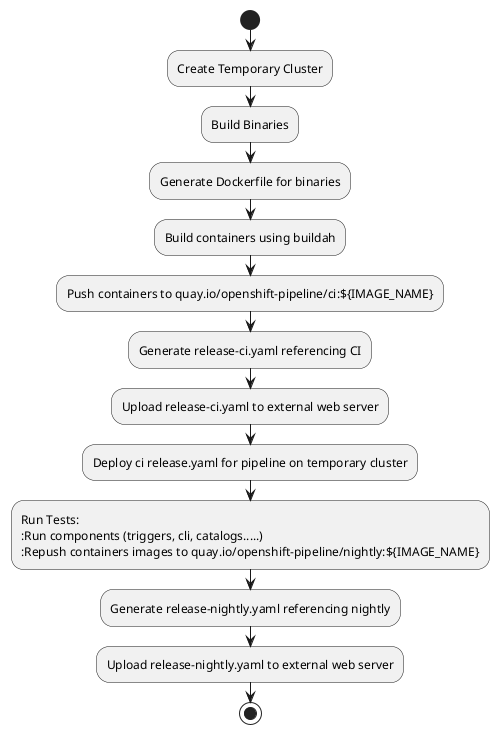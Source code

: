 @startuml
start
 :Create Temporary Cluster;
 :Build Binaries;
 :Generate Dockerfile for binaries;
 :Build containers using buildah;
 :Push containers to quay.io/openshift-pipeline/ci:${IMAGE_NAME};
 :Generate release-ci.yaml referencing CI;
 :Upload release-ci.yaml to external web server;
 :Deploy ci release.yaml for pipeline on temporary cluster;
 :Run Tests:
 :Run components (triggers, cli, catalogs.....)
 :Repush containers images to quay.io/openshift-pipeline/nightly:${IMAGE_NAME};
 :Generate release-nightly.yaml referencing nightly;
 :Upload release-nightly.yaml to external web server;
stop
@enduml
